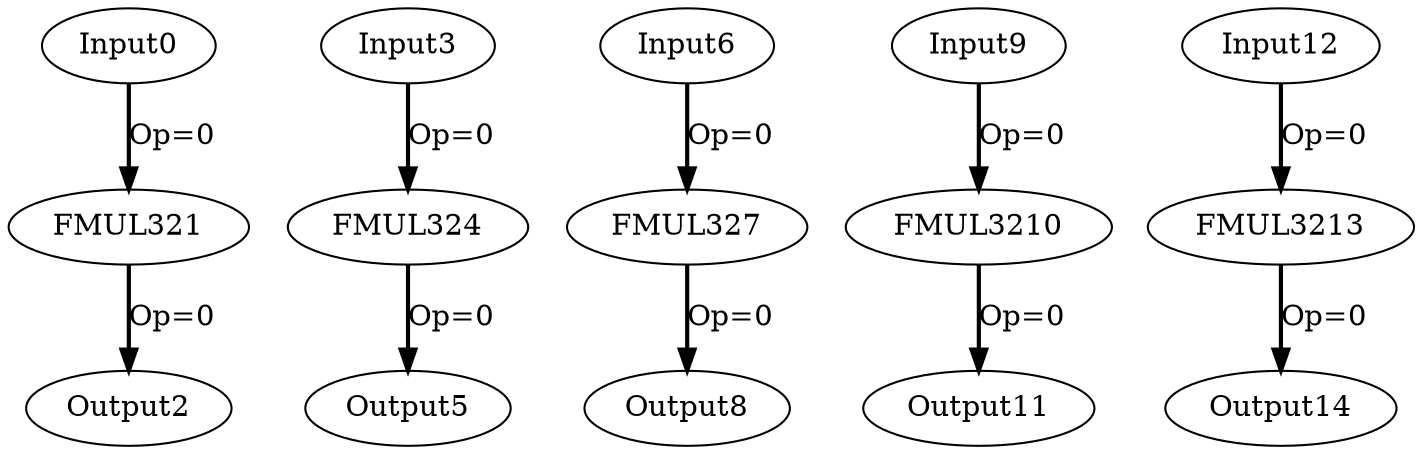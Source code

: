 Digraph G {
Input0[opcode = "Input", ref_name="gemm_0_0", size="100", offset="0,0", pattern="4,25", color = black];
FMUL321[opcode = "FMUL32", color = black];
Output2[opcode = "Output", ref_name="gemm_0_1", size="100", offset="0,0", pattern="4,25", color = black];
Input3[opcode = "Input", ref_name="gemm_0_0", size="100", offset="0,0", pattern="4,25", color = black];
FMUL324[opcode = "FMUL32", color = black];
Output5[opcode = "Output", ref_name="gemm_0_1", size="100", offset="0,0", pattern="4,25", color = black];
Input6[opcode = "Input", ref_name="gemm_0_0", size="100", offset="0,0", pattern="4,25", color = black];
FMUL327[opcode = "FMUL32", color = black];
Output8[opcode = "Output", ref_name="gemm_0_1", size="100", offset="0,0", pattern="4,25", color = black];
Input9[opcode = "Input", ref_name="gemm_0_0", size="100", offset="0,0", pattern="4,25", color = black];
FMUL3210[opcode = "FMUL32", color = black];
Output11[opcode = "Output", ref_name="gemm_0_1", size="100", offset="0,0", pattern="4,25", color = black];
Input12[opcode = "Input", ref_name="gemm_0_0", size="100", offset="0,0", pattern="4,25", color = black];
FMUL3213[opcode = "FMUL32", color = black];
Output14[opcode = "Output", ref_name="gemm_0_1", size="100", offset="0,0", pattern="4,25", color = black];
Input0 -> FMUL321[color = black, style = bold, operand = 0, label = "Op=0"];
FMUL321 -> Output2[color = black, style = bold, operand = 0, label = "Op=0"];
Input3 -> FMUL324[color = black, style = bold, operand = 0, label = "Op=0"];
FMUL324 -> Output5[color = black, style = bold, operand = 0, label = "Op=0"];
Input6 -> FMUL327[color = black, style = bold, operand = 0, label = "Op=0"];
FMUL327 -> Output8[color = black, style = bold, operand = 0, label = "Op=0"];
Input9 -> FMUL3210[color = black, style = bold, operand = 0, label = "Op=0"];
FMUL3210 -> Output11[color = black, style = bold, operand = 0, label = "Op=0"];
Input12 -> FMUL3213[color = black, style = bold, operand = 0, label = "Op=0"];
FMUL3213 -> Output14[color = black, style = bold, operand = 0, label = "Op=0"];
}

